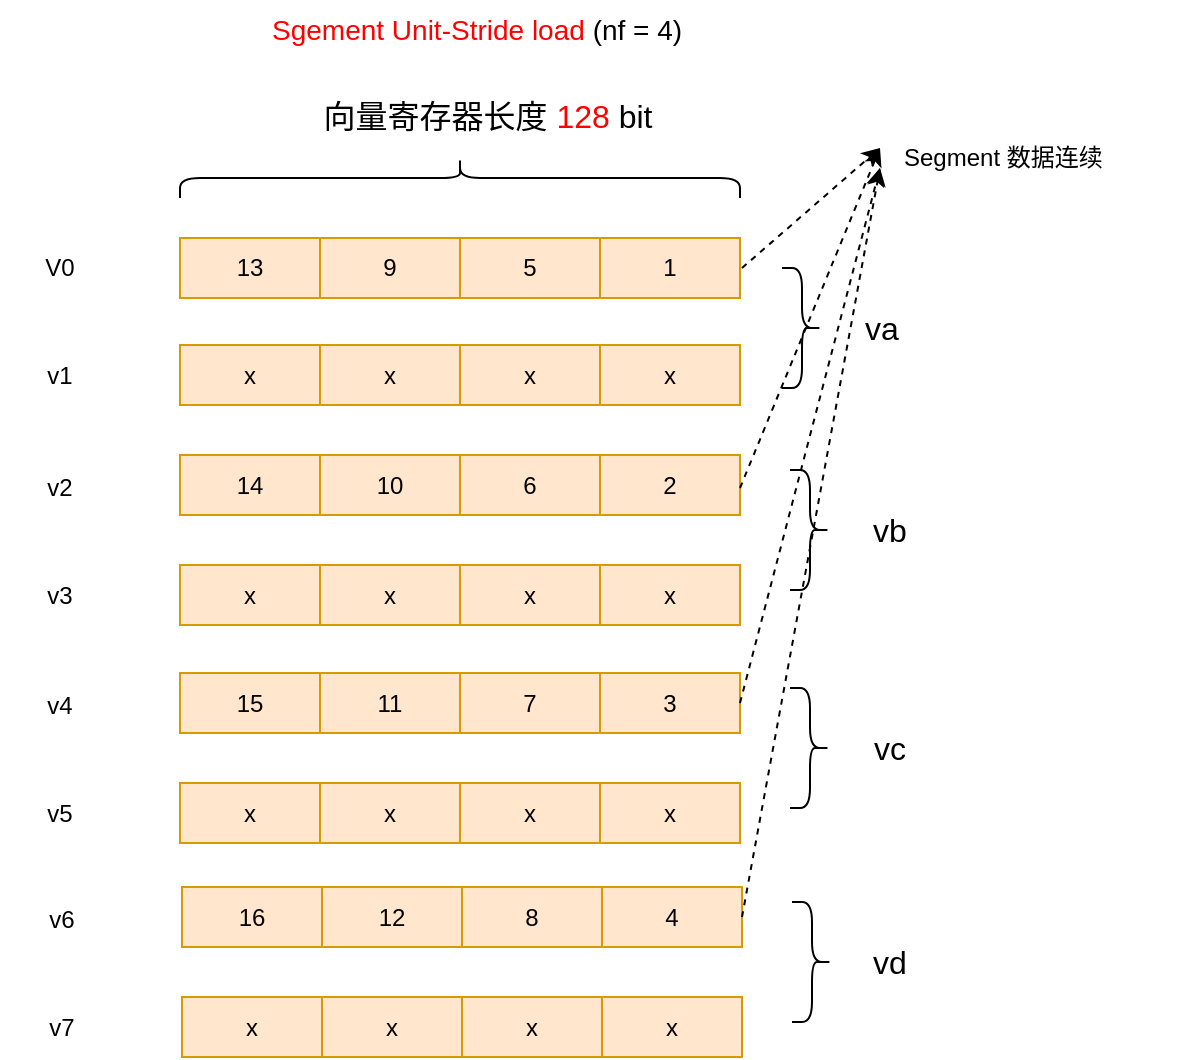 <mxfile version="21.5.0" type="device">
  <diagram name="第 1 页" id="nJRzv5rlB3VEnub_vDUY">
    <mxGraphModel dx="1415" dy="820" grid="1" gridSize="10" guides="1" tooltips="1" connect="1" arrows="1" fold="1" page="1" pageScale="1" pageWidth="827" pageHeight="1169" math="0" shadow="0">
      <root>
        <mxCell id="0" />
        <mxCell id="1" parent="0" />
        <mxCell id="pI973K098g65e1ilIYmJ-1" value="1" style="rounded=0;whiteSpace=wrap;html=1;fillColor=#ffe6cc;strokeColor=#d79b00;" parent="1" vertex="1">
          <mxGeometry x="450" y="185" width="70" height="30" as="geometry" />
        </mxCell>
        <mxCell id="LaAcIT-mZOWXAvsEYPyt-2" value="" style="shape=curlyBracket;whiteSpace=wrap;html=1;rounded=1;labelPosition=left;verticalLabelPosition=middle;align=right;verticalAlign=middle;rotation=90;size=0.5;" parent="1" vertex="1">
          <mxGeometry x="370" y="15" width="20" height="280" as="geometry" />
        </mxCell>
        <mxCell id="LaAcIT-mZOWXAvsEYPyt-3" value="&lt;font style=&quot;font-size: 16px;&quot;&gt;向量寄存器长度 &lt;font color=&quot;#ff0000&quot;&gt;128&amp;nbsp;&lt;/font&gt;bit&lt;/font&gt;" style="text;strokeColor=none;align=center;fillColor=none;html=1;verticalAlign=middle;whiteSpace=wrap;rounded=0;" parent="1" vertex="1">
          <mxGeometry x="275.25" y="109" width="237.5" height="30" as="geometry" />
        </mxCell>
        <mxCell id="a2nmbCxX_LsTJUr5ybK8-1" value="5" style="rounded=0;whiteSpace=wrap;html=1;fillColor=#ffe6cc;strokeColor=#d79b00;" parent="1" vertex="1">
          <mxGeometry x="380" y="185" width="70" height="30" as="geometry" />
        </mxCell>
        <mxCell id="a2nmbCxX_LsTJUr5ybK8-2" value="9" style="rounded=0;whiteSpace=wrap;html=1;fillColor=#ffe6cc;strokeColor=#d79b00;" parent="1" vertex="1">
          <mxGeometry x="310" y="185" width="70" height="30" as="geometry" />
        </mxCell>
        <mxCell id="a2nmbCxX_LsTJUr5ybK8-3" value="13" style="rounded=0;whiteSpace=wrap;html=1;fillColor=#ffe6cc;strokeColor=#d79b00;" parent="1" vertex="1">
          <mxGeometry x="240" y="185" width="70" height="30" as="geometry" />
        </mxCell>
        <mxCell id="a2nmbCxX_LsTJUr5ybK8-4" value="x" style="rounded=0;whiteSpace=wrap;html=1;fillColor=#ffe6cc;strokeColor=#d79b00;" parent="1" vertex="1">
          <mxGeometry x="450" y="238.5" width="70" height="30" as="geometry" />
        </mxCell>
        <mxCell id="a2nmbCxX_LsTJUr5ybK8-5" value="x" style="rounded=0;whiteSpace=wrap;html=1;fillColor=#ffe6cc;strokeColor=#d79b00;" parent="1" vertex="1">
          <mxGeometry x="380" y="238.5" width="70" height="30" as="geometry" />
        </mxCell>
        <mxCell id="a2nmbCxX_LsTJUr5ybK8-6" value="x" style="rounded=0;whiteSpace=wrap;html=1;fillColor=#ffe6cc;strokeColor=#d79b00;" parent="1" vertex="1">
          <mxGeometry x="310" y="238.5" width="70" height="30" as="geometry" />
        </mxCell>
        <mxCell id="a2nmbCxX_LsTJUr5ybK8-7" value="x" style="rounded=0;whiteSpace=wrap;html=1;fillColor=#ffe6cc;strokeColor=#d79b00;" parent="1" vertex="1">
          <mxGeometry x="240" y="238.5" width="70" height="30" as="geometry" />
        </mxCell>
        <mxCell id="a2nmbCxX_LsTJUr5ybK8-8" value="2" style="rounded=0;whiteSpace=wrap;html=1;fillColor=#ffe6cc;strokeColor=#d79b00;" parent="1" vertex="1">
          <mxGeometry x="450" y="293.5" width="70" height="30" as="geometry" />
        </mxCell>
        <mxCell id="a2nmbCxX_LsTJUr5ybK8-9" value="6" style="rounded=0;whiteSpace=wrap;html=1;fillColor=#ffe6cc;strokeColor=#d79b00;" parent="1" vertex="1">
          <mxGeometry x="380" y="293.5" width="70" height="30" as="geometry" />
        </mxCell>
        <mxCell id="a2nmbCxX_LsTJUr5ybK8-10" value="10" style="rounded=0;whiteSpace=wrap;html=1;fillColor=#ffe6cc;strokeColor=#d79b00;" parent="1" vertex="1">
          <mxGeometry x="310" y="293.5" width="70" height="30" as="geometry" />
        </mxCell>
        <mxCell id="a2nmbCxX_LsTJUr5ybK8-11" value="14" style="rounded=0;whiteSpace=wrap;html=1;fillColor=#ffe6cc;strokeColor=#d79b00;" parent="1" vertex="1">
          <mxGeometry x="240" y="293.5" width="70" height="30" as="geometry" />
        </mxCell>
        <mxCell id="a2nmbCxX_LsTJUr5ybK8-12" value="x" style="rounded=0;whiteSpace=wrap;html=1;fillColor=#ffe6cc;strokeColor=#d79b00;" parent="1" vertex="1">
          <mxGeometry x="450" y="348.5" width="70" height="30" as="geometry" />
        </mxCell>
        <mxCell id="a2nmbCxX_LsTJUr5ybK8-13" value="x" style="rounded=0;whiteSpace=wrap;html=1;fillColor=#ffe6cc;strokeColor=#d79b00;" parent="1" vertex="1">
          <mxGeometry x="380" y="348.5" width="70" height="30" as="geometry" />
        </mxCell>
        <mxCell id="a2nmbCxX_LsTJUr5ybK8-14" value="x" style="rounded=0;whiteSpace=wrap;html=1;fillColor=#ffe6cc;strokeColor=#d79b00;" parent="1" vertex="1">
          <mxGeometry x="310" y="348.5" width="70" height="30" as="geometry" />
        </mxCell>
        <mxCell id="a2nmbCxX_LsTJUr5ybK8-15" value="x" style="rounded=0;whiteSpace=wrap;html=1;fillColor=#ffe6cc;strokeColor=#d79b00;" parent="1" vertex="1">
          <mxGeometry x="240" y="348.5" width="70" height="30" as="geometry" />
        </mxCell>
        <mxCell id="a2nmbCxX_LsTJUr5ybK8-16" value="V0" style="text;strokeColor=none;align=center;fillColor=none;html=1;verticalAlign=middle;whiteSpace=wrap;rounded=0;" parent="1" vertex="1">
          <mxGeometry x="150" y="185" width="60" height="30" as="geometry" />
        </mxCell>
        <mxCell id="a2nmbCxX_LsTJUr5ybK8-21" value="v1" style="text;strokeColor=none;align=center;fillColor=none;html=1;verticalAlign=middle;whiteSpace=wrap;rounded=0;" parent="1" vertex="1">
          <mxGeometry x="150" y="238.5" width="60" height="30" as="geometry" />
        </mxCell>
        <mxCell id="a2nmbCxX_LsTJUr5ybK8-22" value="v2" style="text;strokeColor=none;align=center;fillColor=none;html=1;verticalAlign=middle;whiteSpace=wrap;rounded=0;" parent="1" vertex="1">
          <mxGeometry x="150" y="295" width="60" height="30" as="geometry" />
        </mxCell>
        <mxCell id="a2nmbCxX_LsTJUr5ybK8-23" value="v3" style="text;strokeColor=none;align=center;fillColor=none;html=1;verticalAlign=middle;whiteSpace=wrap;rounded=0;" parent="1" vertex="1">
          <mxGeometry x="150" y="348.5" width="60" height="30" as="geometry" />
        </mxCell>
        <mxCell id="E1XgSATm56bdGUb1GQWB-1" value="" style="shape=curlyBracket;whiteSpace=wrap;html=1;rounded=1;flipH=1;labelPosition=right;verticalLabelPosition=middle;align=left;verticalAlign=middle;" parent="1" vertex="1">
          <mxGeometry x="541" y="200" width="20" height="60" as="geometry" />
        </mxCell>
        <mxCell id="E1XgSATm56bdGUb1GQWB-2" value="" style="shape=curlyBracket;whiteSpace=wrap;html=1;rounded=1;flipH=1;labelPosition=right;verticalLabelPosition=middle;align=left;verticalAlign=middle;" parent="1" vertex="1">
          <mxGeometry x="545" y="301" width="20" height="60" as="geometry" />
        </mxCell>
        <mxCell id="E1XgSATm56bdGUb1GQWB-3" value="&lt;font style=&quot;font-size: 16px;&quot;&gt;va&lt;/font&gt;" style="text;strokeColor=none;align=center;fillColor=none;html=1;verticalAlign=middle;whiteSpace=wrap;rounded=0;" parent="1" vertex="1">
          <mxGeometry x="561" y="215" width="60" height="30" as="geometry" />
        </mxCell>
        <mxCell id="E1XgSATm56bdGUb1GQWB-4" value="&lt;font style=&quot;font-size: 16px;&quot;&gt;vb&lt;/font&gt;" style="text;strokeColor=none;align=center;fillColor=none;html=1;verticalAlign=middle;whiteSpace=wrap;rounded=0;" parent="1" vertex="1">
          <mxGeometry x="565" y="316" width="60" height="30" as="geometry" />
        </mxCell>
        <mxCell id="E1XgSATm56bdGUb1GQWB-5" value="" style="endArrow=classic;html=1;rounded=0;dashed=1;" parent="1" edge="1">
          <mxGeometry width="50" height="50" relative="1" as="geometry">
            <mxPoint x="521" y="200" as="sourcePoint" />
            <mxPoint x="590" y="140" as="targetPoint" />
          </mxGeometry>
        </mxCell>
        <mxCell id="E1XgSATm56bdGUb1GQWB-6" value="" style="endArrow=classic;html=1;curved=1;startFill=1;dashed=1;" parent="1" edge="1">
          <mxGeometry width="50" height="50" relative="1" as="geometry">
            <mxPoint x="520" y="310" as="sourcePoint" />
            <mxPoint x="590" y="140" as="targetPoint" />
          </mxGeometry>
        </mxCell>
        <mxCell id="E1XgSATm56bdGUb1GQWB-8" value="Segment 数据连续" style="text;strokeColor=none;align=left;fillColor=none;html=1;verticalAlign=middle;whiteSpace=wrap;rounded=0;" parent="1" vertex="1">
          <mxGeometry x="600" y="130" width="140" height="30" as="geometry" />
        </mxCell>
        <mxCell id="9kICE6-7zMBriW-PikWy-1" value="3" style="rounded=0;whiteSpace=wrap;html=1;fillColor=#ffe6cc;strokeColor=#d79b00;" parent="1" vertex="1">
          <mxGeometry x="450" y="402.5" width="70" height="30" as="geometry" />
        </mxCell>
        <mxCell id="9kICE6-7zMBriW-PikWy-2" value="7" style="rounded=0;whiteSpace=wrap;html=1;fillColor=#ffe6cc;strokeColor=#d79b00;" parent="1" vertex="1">
          <mxGeometry x="380" y="402.5" width="70" height="30" as="geometry" />
        </mxCell>
        <mxCell id="9kICE6-7zMBriW-PikWy-3" value="11" style="rounded=0;whiteSpace=wrap;html=1;fillColor=#ffe6cc;strokeColor=#d79b00;" parent="1" vertex="1">
          <mxGeometry x="310" y="402.5" width="70" height="30" as="geometry" />
        </mxCell>
        <mxCell id="9kICE6-7zMBriW-PikWy-4" value="15" style="rounded=0;whiteSpace=wrap;html=1;fillColor=#ffe6cc;strokeColor=#d79b00;" parent="1" vertex="1">
          <mxGeometry x="240" y="402.5" width="70" height="30" as="geometry" />
        </mxCell>
        <mxCell id="9kICE6-7zMBriW-PikWy-5" value="x" style="rounded=0;whiteSpace=wrap;html=1;fillColor=#ffe6cc;strokeColor=#d79b00;" parent="1" vertex="1">
          <mxGeometry x="450" y="457.5" width="70" height="30" as="geometry" />
        </mxCell>
        <mxCell id="9kICE6-7zMBriW-PikWy-6" value="x" style="rounded=0;whiteSpace=wrap;html=1;fillColor=#ffe6cc;strokeColor=#d79b00;" parent="1" vertex="1">
          <mxGeometry x="380" y="457.5" width="70" height="30" as="geometry" />
        </mxCell>
        <mxCell id="9kICE6-7zMBriW-PikWy-7" value="x" style="rounded=0;whiteSpace=wrap;html=1;fillColor=#ffe6cc;strokeColor=#d79b00;" parent="1" vertex="1">
          <mxGeometry x="310" y="457.5" width="70" height="30" as="geometry" />
        </mxCell>
        <mxCell id="9kICE6-7zMBriW-PikWy-8" value="x" style="rounded=0;whiteSpace=wrap;html=1;fillColor=#ffe6cc;strokeColor=#d79b00;" parent="1" vertex="1">
          <mxGeometry x="240" y="457.5" width="70" height="30" as="geometry" />
        </mxCell>
        <mxCell id="9kICE6-7zMBriW-PikWy-9" value="v4" style="text;strokeColor=none;align=center;fillColor=none;html=1;verticalAlign=middle;whiteSpace=wrap;rounded=0;" parent="1" vertex="1">
          <mxGeometry x="150" y="404" width="60" height="30" as="geometry" />
        </mxCell>
        <mxCell id="9kICE6-7zMBriW-PikWy-10" value="v5" style="text;strokeColor=none;align=center;fillColor=none;html=1;verticalAlign=middle;whiteSpace=wrap;rounded=0;" parent="1" vertex="1">
          <mxGeometry x="150" y="457.5" width="60" height="30" as="geometry" />
        </mxCell>
        <mxCell id="9kICE6-7zMBriW-PikWy-11" value="" style="shape=curlyBracket;whiteSpace=wrap;html=1;rounded=1;flipH=1;labelPosition=right;verticalLabelPosition=middle;align=left;verticalAlign=middle;" parent="1" vertex="1">
          <mxGeometry x="545" y="410" width="20" height="60" as="geometry" />
        </mxCell>
        <mxCell id="9kICE6-7zMBriW-PikWy-12" value="4" style="rounded=0;whiteSpace=wrap;html=1;fillColor=#ffe6cc;strokeColor=#d79b00;" parent="1" vertex="1">
          <mxGeometry x="451" y="509.5" width="70" height="30" as="geometry" />
        </mxCell>
        <mxCell id="9kICE6-7zMBriW-PikWy-13" value="8" style="rounded=0;whiteSpace=wrap;html=1;fillColor=#ffe6cc;strokeColor=#d79b00;" parent="1" vertex="1">
          <mxGeometry x="381" y="509.5" width="70" height="30" as="geometry" />
        </mxCell>
        <mxCell id="9kICE6-7zMBriW-PikWy-14" value="12" style="rounded=0;whiteSpace=wrap;html=1;fillColor=#ffe6cc;strokeColor=#d79b00;" parent="1" vertex="1">
          <mxGeometry x="311" y="509.5" width="70" height="30" as="geometry" />
        </mxCell>
        <mxCell id="9kICE6-7zMBriW-PikWy-15" value="16" style="rounded=0;whiteSpace=wrap;html=1;fillColor=#ffe6cc;strokeColor=#d79b00;" parent="1" vertex="1">
          <mxGeometry x="241" y="509.5" width="70" height="30" as="geometry" />
        </mxCell>
        <mxCell id="9kICE6-7zMBriW-PikWy-16" value="x" style="rounded=0;whiteSpace=wrap;html=1;fillColor=#ffe6cc;strokeColor=#d79b00;" parent="1" vertex="1">
          <mxGeometry x="451" y="564.5" width="70" height="30" as="geometry" />
        </mxCell>
        <mxCell id="9kICE6-7zMBriW-PikWy-17" value="x" style="rounded=0;whiteSpace=wrap;html=1;fillColor=#ffe6cc;strokeColor=#d79b00;" parent="1" vertex="1">
          <mxGeometry x="381" y="564.5" width="70" height="30" as="geometry" />
        </mxCell>
        <mxCell id="9kICE6-7zMBriW-PikWy-18" value="x" style="rounded=0;whiteSpace=wrap;html=1;fillColor=#ffe6cc;strokeColor=#d79b00;" parent="1" vertex="1">
          <mxGeometry x="311" y="564.5" width="70" height="30" as="geometry" />
        </mxCell>
        <mxCell id="9kICE6-7zMBriW-PikWy-19" value="x" style="rounded=0;whiteSpace=wrap;html=1;fillColor=#ffe6cc;strokeColor=#d79b00;" parent="1" vertex="1">
          <mxGeometry x="241" y="564.5" width="70" height="30" as="geometry" />
        </mxCell>
        <mxCell id="9kICE6-7zMBriW-PikWy-20" value="v6" style="text;strokeColor=none;align=center;fillColor=none;html=1;verticalAlign=middle;whiteSpace=wrap;rounded=0;" parent="1" vertex="1">
          <mxGeometry x="151" y="511" width="60" height="30" as="geometry" />
        </mxCell>
        <mxCell id="9kICE6-7zMBriW-PikWy-21" value="v7" style="text;strokeColor=none;align=center;fillColor=none;html=1;verticalAlign=middle;whiteSpace=wrap;rounded=0;" parent="1" vertex="1">
          <mxGeometry x="151" y="564.5" width="60" height="30" as="geometry" />
        </mxCell>
        <mxCell id="9kICE6-7zMBriW-PikWy-22" value="" style="shape=curlyBracket;whiteSpace=wrap;html=1;rounded=1;flipH=1;labelPosition=right;verticalLabelPosition=middle;align=left;verticalAlign=middle;" parent="1" vertex="1">
          <mxGeometry x="546" y="517" width="20" height="60" as="geometry" />
        </mxCell>
        <mxCell id="9kICE6-7zMBriW-PikWy-23" value="&lt;font style=&quot;font-size: 16px;&quot;&gt;vc&lt;/font&gt;" style="text;strokeColor=none;align=center;fillColor=none;html=1;verticalAlign=middle;whiteSpace=wrap;rounded=0;" parent="1" vertex="1">
          <mxGeometry x="565" y="425" width="60" height="30" as="geometry" />
        </mxCell>
        <mxCell id="9kICE6-7zMBriW-PikWy-24" value="&lt;font style=&quot;font-size: 16px;&quot;&gt;vd&lt;/font&gt;" style="text;strokeColor=none;align=center;fillColor=none;html=1;verticalAlign=middle;whiteSpace=wrap;rounded=0;" parent="1" vertex="1">
          <mxGeometry x="565" y="532" width="60" height="30" as="geometry" />
        </mxCell>
        <mxCell id="9kICE6-7zMBriW-PikWy-25" value="" style="endArrow=classic;html=1;curved=1;startFill=1;dashed=1;exitX=1;exitY=0.5;exitDx=0;exitDy=0;" parent="1" source="9kICE6-7zMBriW-PikWy-1" edge="1">
          <mxGeometry width="50" height="50" relative="1" as="geometry">
            <mxPoint x="530" y="320" as="sourcePoint" />
            <mxPoint x="590" y="150" as="targetPoint" />
          </mxGeometry>
        </mxCell>
        <mxCell id="9kICE6-7zMBriW-PikWy-26" value="" style="endArrow=classic;html=1;curved=1;startFill=1;dashed=1;exitX=1;exitY=0.5;exitDx=0;exitDy=0;" parent="1" source="9kICE6-7zMBriW-PikWy-12" edge="1">
          <mxGeometry width="50" height="50" relative="1" as="geometry">
            <mxPoint x="530" y="428" as="sourcePoint" />
            <mxPoint x="590" y="150" as="targetPoint" />
          </mxGeometry>
        </mxCell>
        <mxCell id="A8toF3nw4NU_kTUvX6oE-1" value="&lt;font style=&quot;font-size: 14px;&quot;&gt;&lt;font color=&quot;#ff0000&quot; style=&quot;font-size: 14px;&quot;&gt;Sgement Unit-Stride load&amp;nbsp;&lt;/font&gt;(nf = 4)&lt;/font&gt;" style="text;strokeColor=none;align=left;fillColor=none;html=1;verticalAlign=middle;whiteSpace=wrap;rounded=0;" parent="1" vertex="1">
          <mxGeometry x="284" y="66" width="220" height="30" as="geometry" />
        </mxCell>
      </root>
    </mxGraphModel>
  </diagram>
</mxfile>
